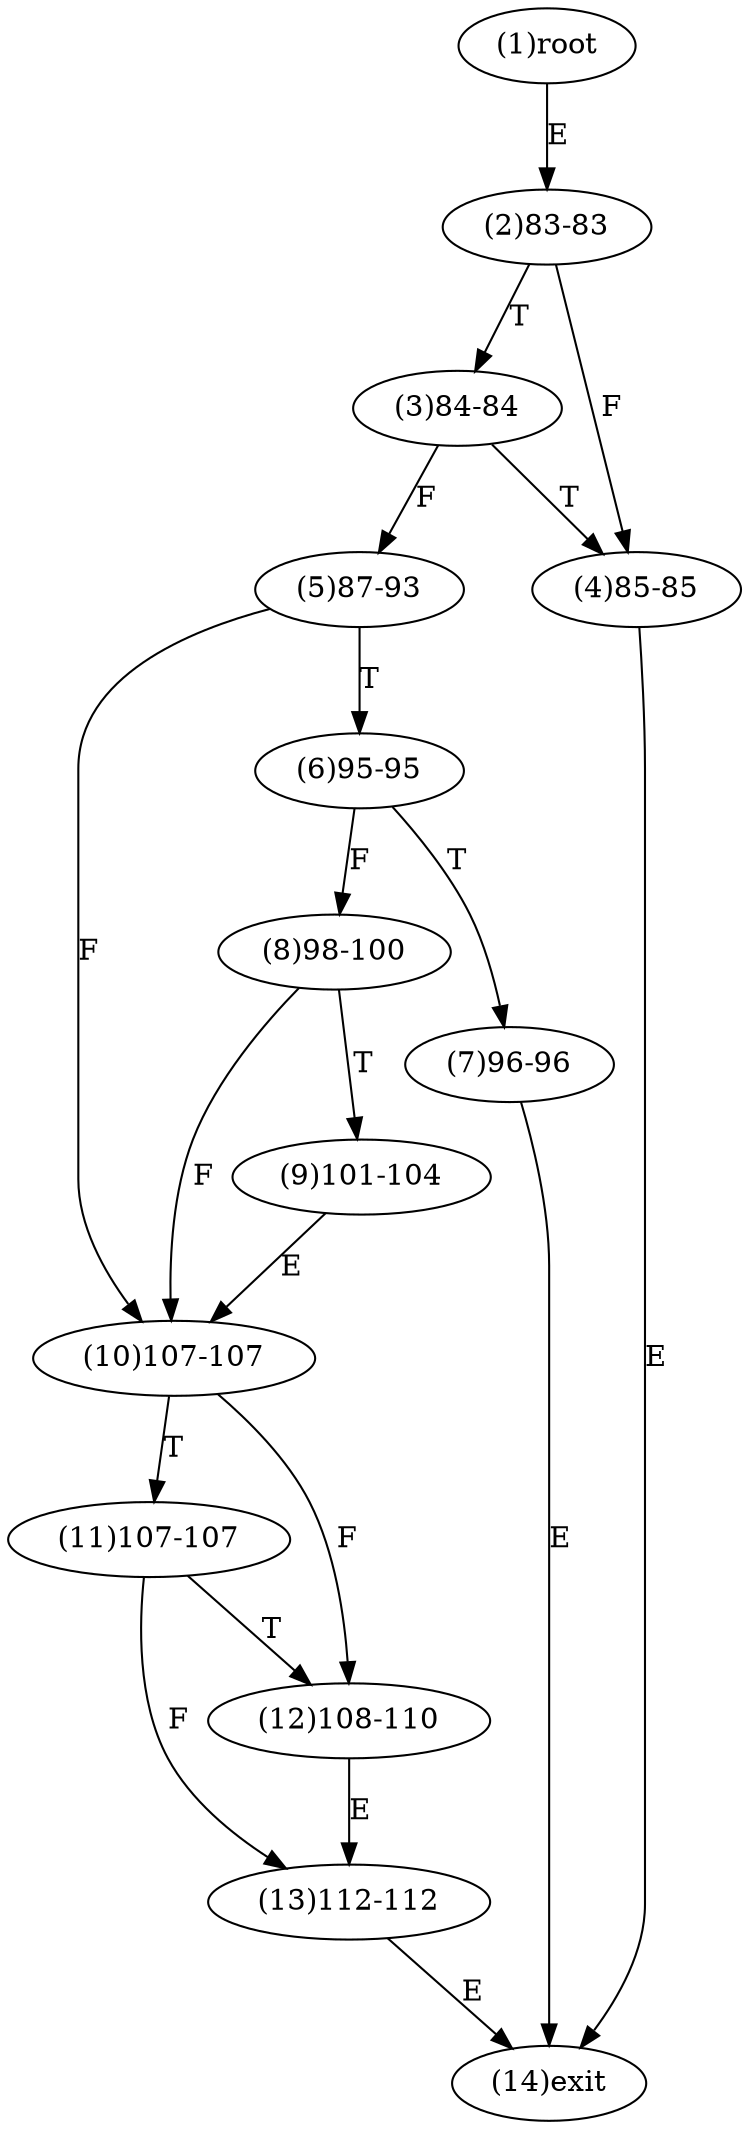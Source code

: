 digraph "" { 
1[ label="(1)root"];
2[ label="(2)83-83"];
3[ label="(3)84-84"];
4[ label="(4)85-85"];
5[ label="(5)87-93"];
6[ label="(6)95-95"];
7[ label="(7)96-96"];
8[ label="(8)98-100"];
9[ label="(9)101-104"];
10[ label="(10)107-107"];
11[ label="(11)107-107"];
12[ label="(12)108-110"];
13[ label="(13)112-112"];
14[ label="(14)exit"];
1->2[ label="E"];
2->4[ label="F"];
2->3[ label="T"];
3->5[ label="F"];
3->4[ label="T"];
4->14[ label="E"];
5->10[ label="F"];
5->6[ label="T"];
6->8[ label="F"];
6->7[ label="T"];
7->14[ label="E"];
8->10[ label="F"];
8->9[ label="T"];
9->10[ label="E"];
10->12[ label="F"];
10->11[ label="T"];
11->13[ label="F"];
11->12[ label="T"];
12->13[ label="E"];
13->14[ label="E"];
}